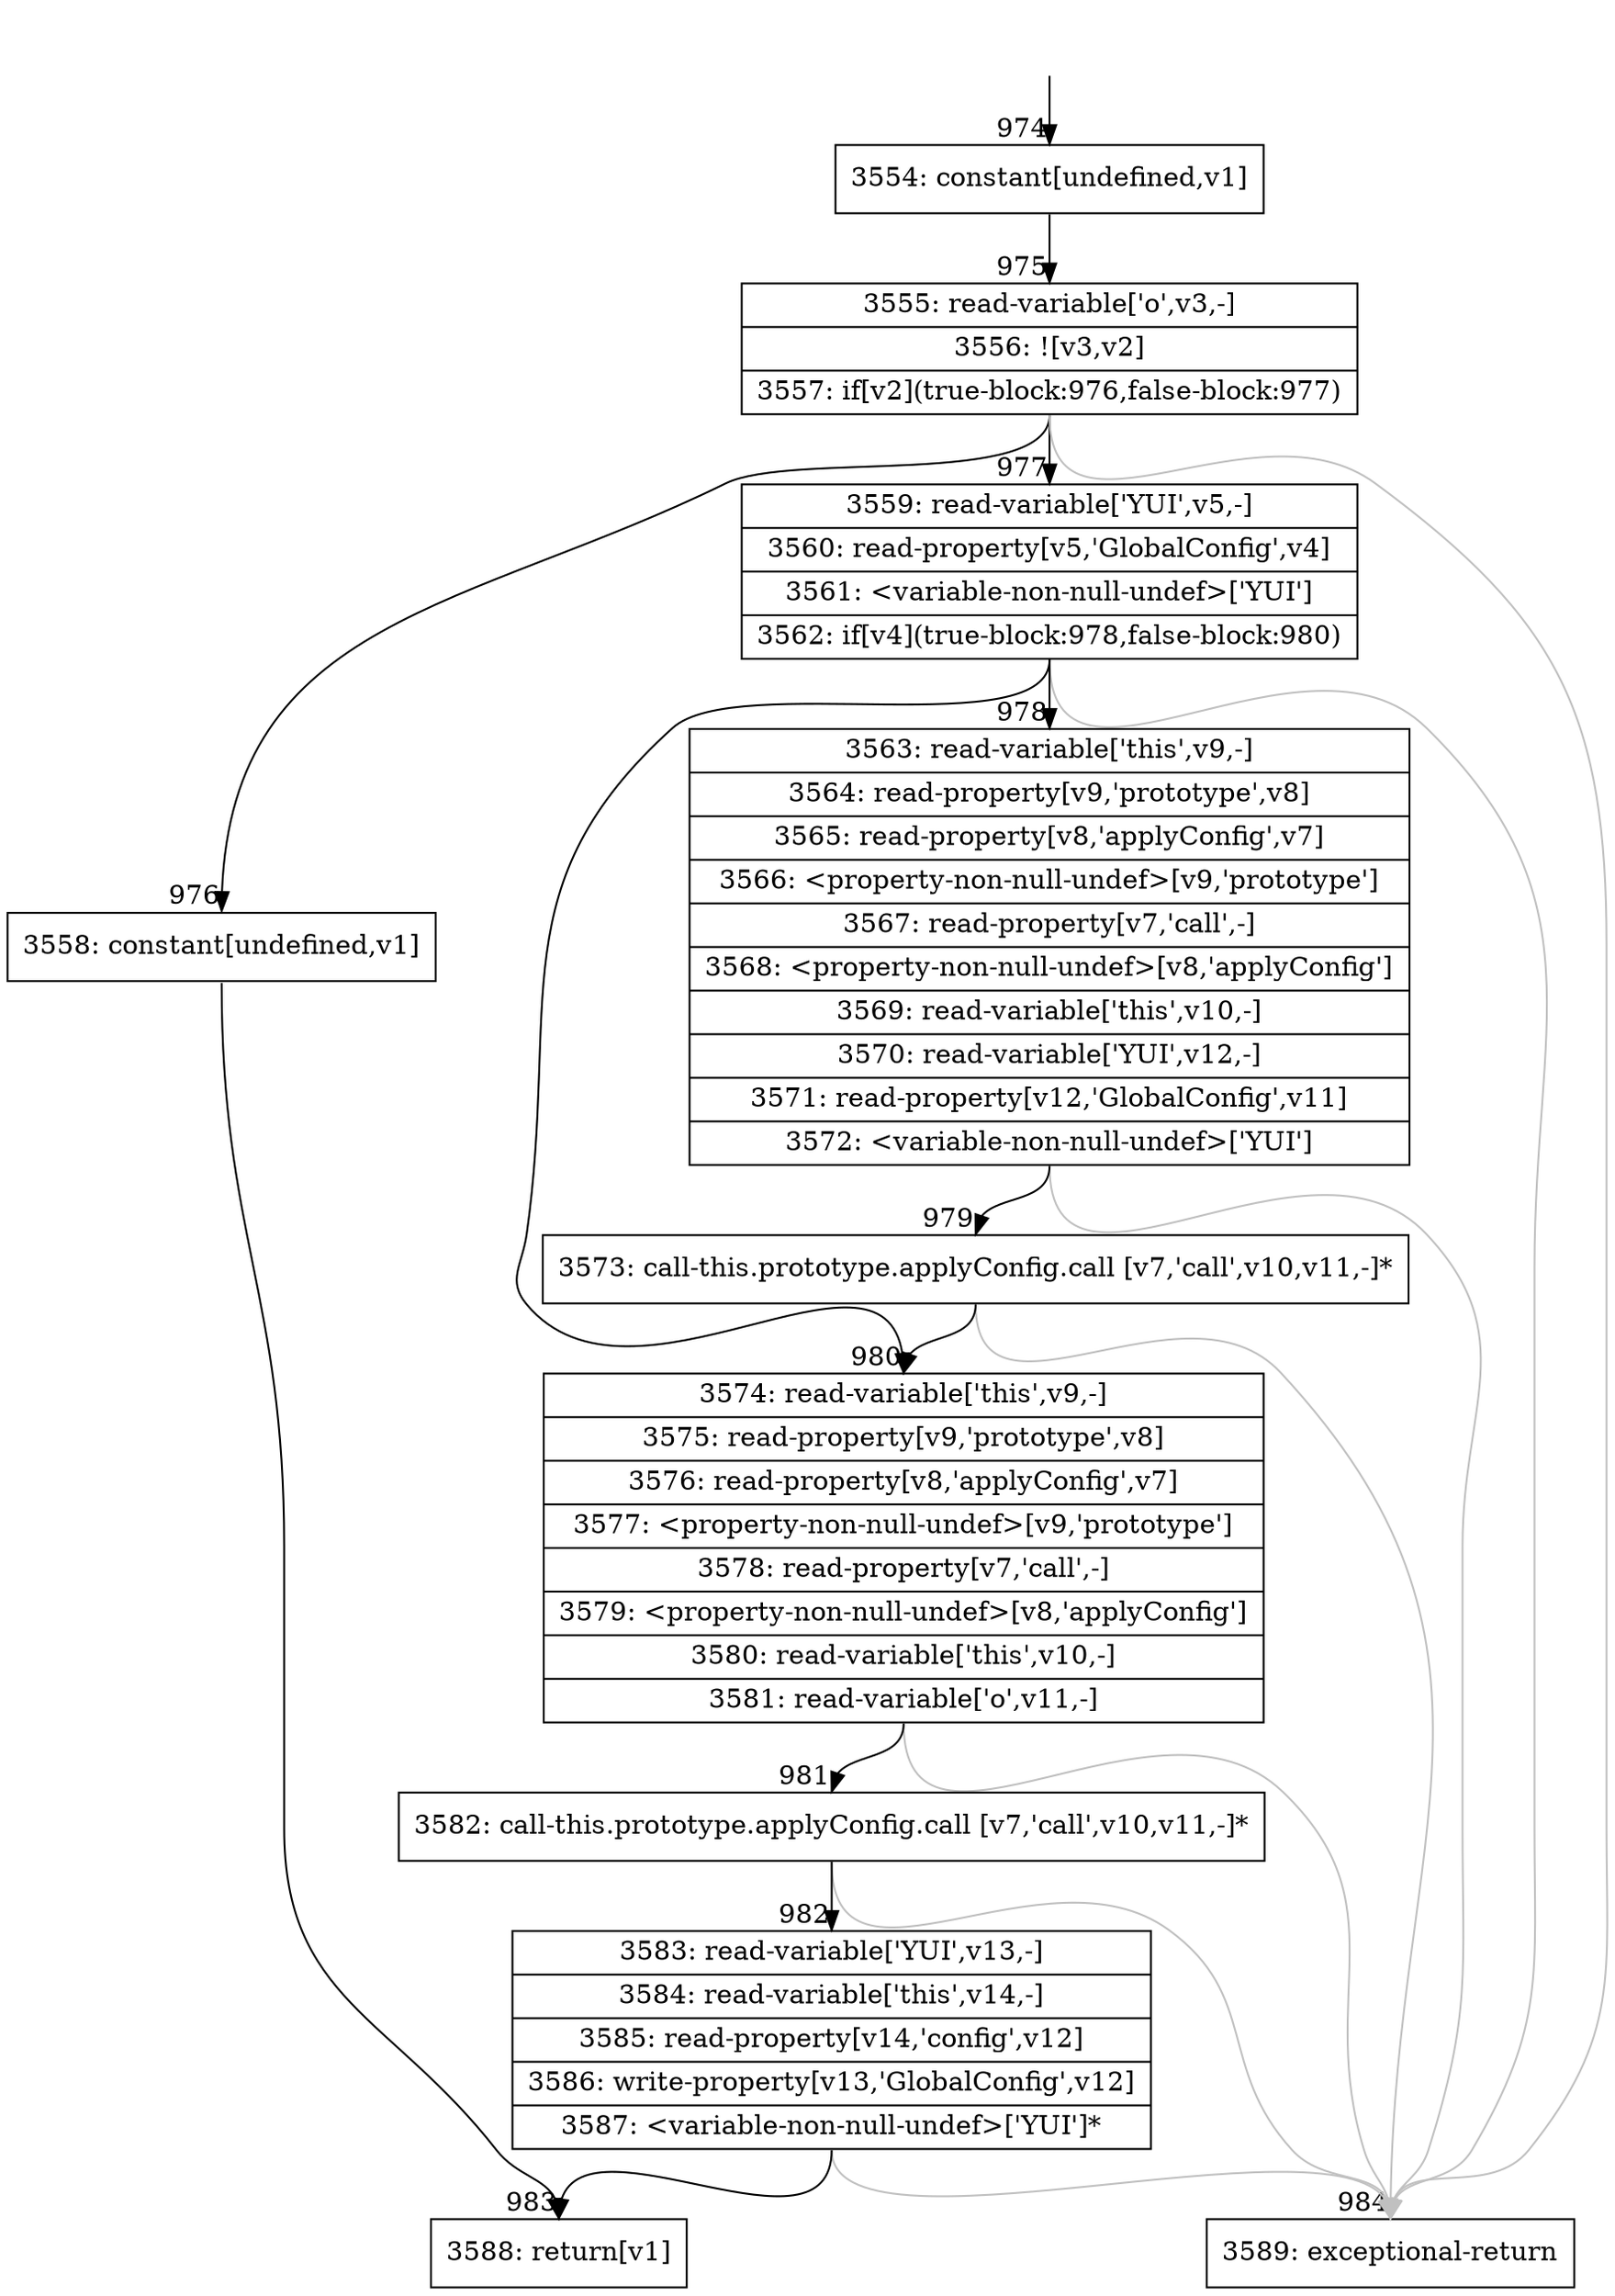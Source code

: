 digraph {
rankdir="TD"
BB_entry41[shape=none,label=""];
BB_entry41 -> BB974 [tailport=s, headport=n, headlabel="    974"]
BB974 [shape=record label="{3554: constant[undefined,v1]}" ] 
BB974 -> BB975 [tailport=s, headport=n, headlabel="      975"]
BB975 [shape=record label="{3555: read-variable['o',v3,-]|3556: ![v3,v2]|3557: if[v2](true-block:976,false-block:977)}" ] 
BB975 -> BB976 [tailport=s, headport=n, headlabel="      976"]
BB975 -> BB977 [tailport=s, headport=n, headlabel="      977"]
BB975 -> BB984 [tailport=s, headport=n, color=gray, headlabel="      984"]
BB976 [shape=record label="{3558: constant[undefined,v1]}" ] 
BB976 -> BB983 [tailport=s, headport=n, headlabel="      983"]
BB977 [shape=record label="{3559: read-variable['YUI',v5,-]|3560: read-property[v5,'GlobalConfig',v4]|3561: \<variable-non-null-undef\>['YUI']|3562: if[v4](true-block:978,false-block:980)}" ] 
BB977 -> BB978 [tailport=s, headport=n, headlabel="      978"]
BB977 -> BB980 [tailport=s, headport=n, headlabel="      980"]
BB977 -> BB984 [tailport=s, headport=n, color=gray]
BB978 [shape=record label="{3563: read-variable['this',v9,-]|3564: read-property[v9,'prototype',v8]|3565: read-property[v8,'applyConfig',v7]|3566: \<property-non-null-undef\>[v9,'prototype']|3567: read-property[v7,'call',-]|3568: \<property-non-null-undef\>[v8,'applyConfig']|3569: read-variable['this',v10,-]|3570: read-variable['YUI',v12,-]|3571: read-property[v12,'GlobalConfig',v11]|3572: \<variable-non-null-undef\>['YUI']}" ] 
BB978 -> BB979 [tailport=s, headport=n, headlabel="      979"]
BB978 -> BB984 [tailport=s, headport=n, color=gray]
BB979 [shape=record label="{3573: call-this.prototype.applyConfig.call [v7,'call',v10,v11,-]*}" ] 
BB979 -> BB980 [tailport=s, headport=n]
BB979 -> BB984 [tailport=s, headport=n, color=gray]
BB980 [shape=record label="{3574: read-variable['this',v9,-]|3575: read-property[v9,'prototype',v8]|3576: read-property[v8,'applyConfig',v7]|3577: \<property-non-null-undef\>[v9,'prototype']|3578: read-property[v7,'call',-]|3579: \<property-non-null-undef\>[v8,'applyConfig']|3580: read-variable['this',v10,-]|3581: read-variable['o',v11,-]}" ] 
BB980 -> BB981 [tailport=s, headport=n, headlabel="      981"]
BB980 -> BB984 [tailport=s, headport=n, color=gray]
BB981 [shape=record label="{3582: call-this.prototype.applyConfig.call [v7,'call',v10,v11,-]*}" ] 
BB981 -> BB982 [tailport=s, headport=n, headlabel="      982"]
BB981 -> BB984 [tailport=s, headport=n, color=gray]
BB982 [shape=record label="{3583: read-variable['YUI',v13,-]|3584: read-variable['this',v14,-]|3585: read-property[v14,'config',v12]|3586: write-property[v13,'GlobalConfig',v12]|3587: \<variable-non-null-undef\>['YUI']*}" ] 
BB982 -> BB983 [tailport=s, headport=n]
BB982 -> BB984 [tailport=s, headport=n, color=gray]
BB983 [shape=record label="{3588: return[v1]}" ] 
BB984 [shape=record label="{3589: exceptional-return}" ] 
//#$~ 1507
}
